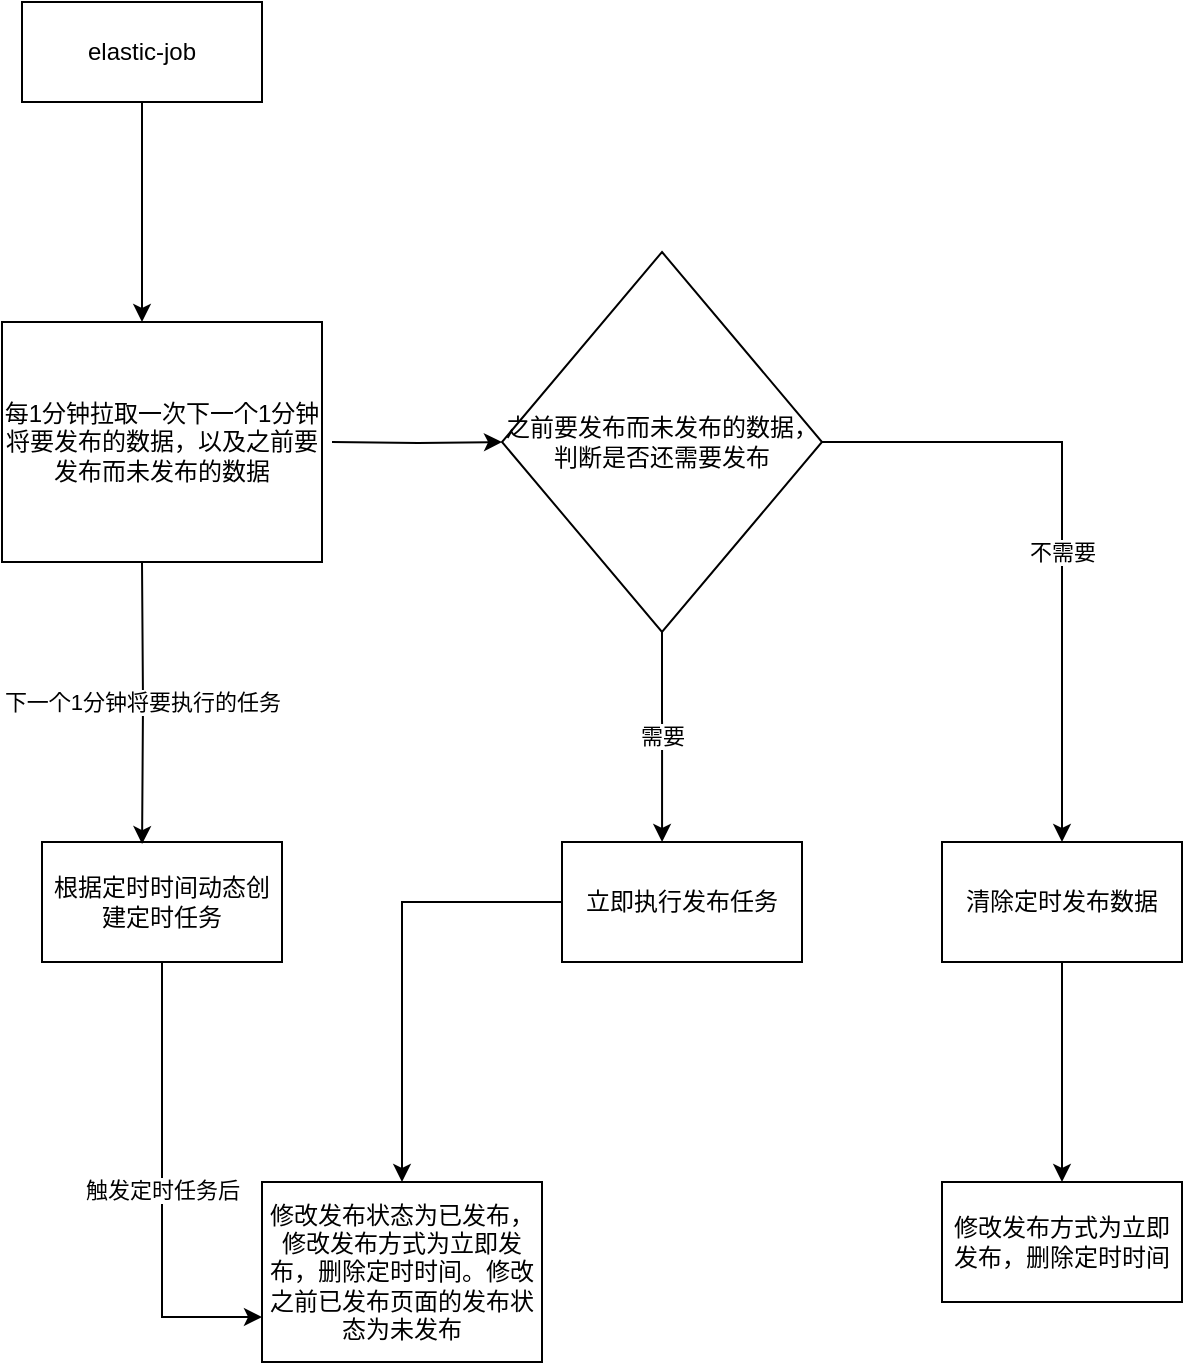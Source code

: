 <mxfile version="14.6.12" type="github">
  <diagram id="6wZPgM5fM8KpBSpR6kdH" name="Page-1">
    <mxGraphModel dx="1422" dy="763" grid="1" gridSize="10" guides="1" tooltips="1" connect="1" arrows="1" fold="1" page="1" pageScale="1" pageWidth="827" pageHeight="1169" math="0" shadow="0">
      <root>
        <mxCell id="0" />
        <mxCell id="1" parent="0" />
        <mxCell id="cuceO5Cf-MV7t8IaMW8p-12" style="edgeStyle=orthogonalEdgeStyle;rounded=0;orthogonalLoop=1;jettySize=auto;html=1;entryX=0.5;entryY=0;entryDx=0;entryDy=0;" parent="1" source="cuceO5Cf-MV7t8IaMW8p-1" edge="1">
          <mxGeometry relative="1" as="geometry">
            <mxPoint x="260" y="280" as="targetPoint" />
          </mxGeometry>
        </mxCell>
        <mxCell id="cuceO5Cf-MV7t8IaMW8p-1" value="elastic-job" style="rounded=0;whiteSpace=wrap;html=1;" parent="1" vertex="1">
          <mxGeometry x="200" y="120" width="120" height="50" as="geometry" />
        </mxCell>
        <mxCell id="KZA7-qzisNnOoE0y8Lmi-6" value="触发定时任务后" style="edgeStyle=orthogonalEdgeStyle;rounded=0;orthogonalLoop=1;jettySize=auto;html=1;entryX=0;entryY=0.75;entryDx=0;entryDy=0;" parent="1" source="cuceO5Cf-MV7t8IaMW8p-5" target="KZA7-qzisNnOoE0y8Lmi-4" edge="1">
          <mxGeometry relative="1" as="geometry" />
        </mxCell>
        <mxCell id="cuceO5Cf-MV7t8IaMW8p-5" value="根据定时时间动态创建定时任务" style="rounded=0;whiteSpace=wrap;html=1;" parent="1" vertex="1">
          <mxGeometry x="210" y="540" width="120" height="60" as="geometry" />
        </mxCell>
        <mxCell id="KZA7-qzisNnOoE0y8Lmi-5" style="edgeStyle=orthogonalEdgeStyle;rounded=0;orthogonalLoop=1;jettySize=auto;html=1;" parent="1" source="cuceO5Cf-MV7t8IaMW8p-7" target="KZA7-qzisNnOoE0y8Lmi-4" edge="1">
          <mxGeometry relative="1" as="geometry" />
        </mxCell>
        <mxCell id="cuceO5Cf-MV7t8IaMW8p-7" value="立即执行发布任务" style="rounded=0;whiteSpace=wrap;html=1;" parent="1" vertex="1">
          <mxGeometry x="470" y="540" width="120" height="60" as="geometry" />
        </mxCell>
        <mxCell id="cuceO5Cf-MV7t8IaMW8p-11" value="下一个1分钟将要执行的任务" style="edgeStyle=orthogonalEdgeStyle;rounded=0;orthogonalLoop=1;jettySize=auto;html=1;exitX=0.5;exitY=1;exitDx=0;exitDy=0;entryX=0.417;entryY=0.017;entryDx=0;entryDy=0;entryPerimeter=0;" parent="1" target="cuceO5Cf-MV7t8IaMW8p-5" edge="1">
          <mxGeometry relative="1" as="geometry">
            <mxPoint x="260" y="400" as="sourcePoint" />
          </mxGeometry>
        </mxCell>
        <mxCell id="cuceO5Cf-MV7t8IaMW8p-14" style="edgeStyle=orthogonalEdgeStyle;rounded=0;orthogonalLoop=1;jettySize=auto;html=1;exitX=1;exitY=0.5;exitDx=0;exitDy=0;entryX=0;entryY=0.5;entryDx=0;entryDy=0;" parent="1" target="cuceO5Cf-MV7t8IaMW8p-13" edge="1">
          <mxGeometry relative="1" as="geometry">
            <mxPoint x="355" y="340" as="sourcePoint" />
          </mxGeometry>
        </mxCell>
        <mxCell id="cuceO5Cf-MV7t8IaMW8p-18" style="edgeStyle=orthogonalEdgeStyle;rounded=0;orthogonalLoop=1;jettySize=auto;html=1;exitX=1;exitY=0.5;exitDx=0;exitDy=0;" parent="1" source="cuceO5Cf-MV7t8IaMW8p-13" target="cuceO5Cf-MV7t8IaMW8p-17" edge="1">
          <mxGeometry relative="1" as="geometry" />
        </mxCell>
        <mxCell id="cuceO5Cf-MV7t8IaMW8p-19" value="不需要" style="edgeLabel;html=1;align=center;verticalAlign=middle;resizable=0;points=[];" parent="cuceO5Cf-MV7t8IaMW8p-18" vertex="1" connectable="0">
          <mxGeometry x="0.094" relative="1" as="geometry">
            <mxPoint as="offset" />
          </mxGeometry>
        </mxCell>
        <mxCell id="cuceO5Cf-MV7t8IaMW8p-21" value="需要" style="edgeStyle=orthogonalEdgeStyle;rounded=0;orthogonalLoop=1;jettySize=auto;html=1;exitX=0.5;exitY=1;exitDx=0;exitDy=0;entryX=0.417;entryY=0;entryDx=0;entryDy=0;entryPerimeter=0;" parent="1" source="cuceO5Cf-MV7t8IaMW8p-13" target="cuceO5Cf-MV7t8IaMW8p-7" edge="1">
          <mxGeometry relative="1" as="geometry" />
        </mxCell>
        <mxCell id="cuceO5Cf-MV7t8IaMW8p-13" value="之前要发布而未发布的数据，判断是否还需要发布" style="rhombus;whiteSpace=wrap;html=1;" parent="1" vertex="1">
          <mxGeometry x="440" y="245" width="160" height="190" as="geometry" />
        </mxCell>
        <mxCell id="KZA7-qzisNnOoE0y8Lmi-8" style="edgeStyle=orthogonalEdgeStyle;rounded=0;orthogonalLoop=1;jettySize=auto;html=1;entryX=0.5;entryY=0;entryDx=0;entryDy=0;" parent="1" source="cuceO5Cf-MV7t8IaMW8p-17" target="KZA7-qzisNnOoE0y8Lmi-7" edge="1">
          <mxGeometry relative="1" as="geometry" />
        </mxCell>
        <mxCell id="cuceO5Cf-MV7t8IaMW8p-17" value="清除定时发布数据" style="rounded=0;whiteSpace=wrap;html=1;" parent="1" vertex="1">
          <mxGeometry x="660" y="540" width="120" height="60" as="geometry" />
        </mxCell>
        <mxCell id="cuceO5Cf-MV7t8IaMW8p-20" value="每1分钟拉取一次下一个1分钟将要发布的数据，以及之前要发布而未发布的数据" style="rounded=0;whiteSpace=wrap;html=1;" parent="1" vertex="1">
          <mxGeometry x="190" y="280" width="160" height="120" as="geometry" />
        </mxCell>
        <mxCell id="KZA7-qzisNnOoE0y8Lmi-4" value="修改发布状态为已发布，修改发布方式为立即发布，删除定时时间。修改之前已发布页面的发布状态为未发布" style="rounded=0;whiteSpace=wrap;html=1;" parent="1" vertex="1">
          <mxGeometry x="320" y="710" width="140" height="90" as="geometry" />
        </mxCell>
        <mxCell id="KZA7-qzisNnOoE0y8Lmi-7" value="修改发布方式为立即发布，删除定时时间" style="rounded=0;whiteSpace=wrap;html=1;" parent="1" vertex="1">
          <mxGeometry x="660" y="710" width="120" height="60" as="geometry" />
        </mxCell>
      </root>
    </mxGraphModel>
  </diagram>
</mxfile>
